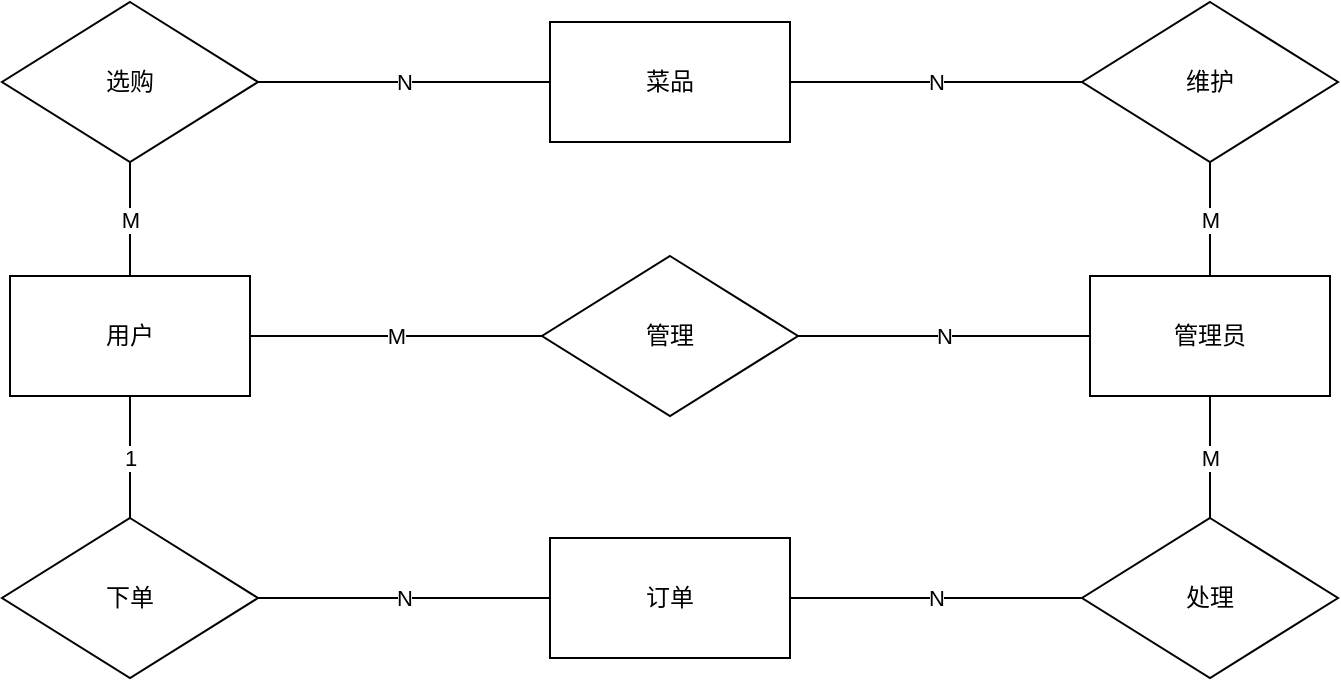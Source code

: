 <mxfile version="21.3.2" type="github">
  <diagram name="第 1 页" id="Jqcyr3Mh_9-g8RaHAsbG">
    <mxGraphModel dx="1027" dy="479" grid="0" gridSize="10" guides="1" tooltips="1" connect="1" arrows="1" fold="1" page="1" pageScale="1" pageWidth="827" pageHeight="1169" math="0" shadow="0">
      <root>
        <mxCell id="0" />
        <mxCell id="1" parent="0" />
        <mxCell id="4-gMspldlcqu50_yDS6m-1" value="用户" style="rounded=0;whiteSpace=wrap;html=1;" vertex="1" parent="1">
          <mxGeometry x="42" y="199" width="120" height="60" as="geometry" />
        </mxCell>
        <mxCell id="4-gMspldlcqu50_yDS6m-2" value="订单" style="rounded=0;whiteSpace=wrap;html=1;" vertex="1" parent="1">
          <mxGeometry x="312" y="330" width="120" height="60" as="geometry" />
        </mxCell>
        <mxCell id="4-gMspldlcqu50_yDS6m-3" value="菜品" style="rounded=0;whiteSpace=wrap;html=1;" vertex="1" parent="1">
          <mxGeometry x="312" y="72" width="120" height="60" as="geometry" />
        </mxCell>
        <mxCell id="4-gMspldlcqu50_yDS6m-4" value="管理员" style="rounded=0;whiteSpace=wrap;html=1;" vertex="1" parent="1">
          <mxGeometry x="582" y="199" width="120" height="60" as="geometry" />
        </mxCell>
        <mxCell id="4-gMspldlcqu50_yDS6m-5" value="选购" style="rhombus;whiteSpace=wrap;html=1;" vertex="1" parent="1">
          <mxGeometry x="38" y="62" width="128" height="80" as="geometry" />
        </mxCell>
        <mxCell id="4-gMspldlcqu50_yDS6m-6" value="处理" style="rhombus;whiteSpace=wrap;html=1;" vertex="1" parent="1">
          <mxGeometry x="578" y="320" width="128" height="80" as="geometry" />
        </mxCell>
        <mxCell id="4-gMspldlcqu50_yDS6m-7" value="维护" style="rhombus;whiteSpace=wrap;html=1;" vertex="1" parent="1">
          <mxGeometry x="578" y="62" width="128" height="80" as="geometry" />
        </mxCell>
        <mxCell id="4-gMspldlcqu50_yDS6m-8" value="下单" style="rhombus;whiteSpace=wrap;html=1;" vertex="1" parent="1">
          <mxGeometry x="38" y="320" width="128" height="80" as="geometry" />
        </mxCell>
        <mxCell id="4-gMspldlcqu50_yDS6m-9" value="管理" style="rhombus;whiteSpace=wrap;html=1;" vertex="1" parent="1">
          <mxGeometry x="308" y="189" width="128" height="80" as="geometry" />
        </mxCell>
        <mxCell id="4-gMspldlcqu50_yDS6m-10" value="N" style="endArrow=none;html=1;rounded=0;exitX=1;exitY=0.5;exitDx=0;exitDy=0;entryX=0;entryY=0.5;entryDx=0;entryDy=0;" edge="1" parent="1" source="4-gMspldlcqu50_yDS6m-8" target="4-gMspldlcqu50_yDS6m-2">
          <mxGeometry width="50" height="50" relative="1" as="geometry">
            <mxPoint x="210" y="284" as="sourcePoint" />
            <mxPoint x="260" y="234" as="targetPoint" />
          </mxGeometry>
        </mxCell>
        <mxCell id="4-gMspldlcqu50_yDS6m-11" value="1" style="endArrow=none;html=1;rounded=0;exitX=0.5;exitY=0;exitDx=0;exitDy=0;entryX=0.5;entryY=1;entryDx=0;entryDy=0;" edge="1" parent="1" source="4-gMspldlcqu50_yDS6m-8" target="4-gMspldlcqu50_yDS6m-1">
          <mxGeometry width="50" height="50" relative="1" as="geometry">
            <mxPoint x="176" y="370" as="sourcePoint" />
            <mxPoint x="322" y="370" as="targetPoint" />
          </mxGeometry>
        </mxCell>
        <mxCell id="4-gMspldlcqu50_yDS6m-12" value="M" style="endArrow=none;html=1;rounded=0;exitX=0.5;exitY=0;exitDx=0;exitDy=0;" edge="1" parent="1" source="4-gMspldlcqu50_yDS6m-1" target="4-gMspldlcqu50_yDS6m-5">
          <mxGeometry width="50" height="50" relative="1" as="geometry">
            <mxPoint x="186" y="380" as="sourcePoint" />
            <mxPoint x="332" y="380" as="targetPoint" />
          </mxGeometry>
        </mxCell>
        <mxCell id="4-gMspldlcqu50_yDS6m-13" value="N" style="endArrow=none;html=1;rounded=0;exitX=1;exitY=0.5;exitDx=0;exitDy=0;entryX=0;entryY=0.5;entryDx=0;entryDy=0;" edge="1" parent="1" source="4-gMspldlcqu50_yDS6m-5" target="4-gMspldlcqu50_yDS6m-3">
          <mxGeometry width="50" height="50" relative="1" as="geometry">
            <mxPoint x="196" y="390" as="sourcePoint" />
            <mxPoint x="342" y="390" as="targetPoint" />
          </mxGeometry>
        </mxCell>
        <mxCell id="4-gMspldlcqu50_yDS6m-14" value="N" style="endArrow=none;html=1;rounded=0;exitX=0;exitY=0.5;exitDx=0;exitDy=0;entryX=1;entryY=0.5;entryDx=0;entryDy=0;" edge="1" parent="1" source="4-gMspldlcqu50_yDS6m-7" target="4-gMspldlcqu50_yDS6m-3">
          <mxGeometry width="50" height="50" relative="1" as="geometry">
            <mxPoint x="206" y="400" as="sourcePoint" />
            <mxPoint x="352" y="400" as="targetPoint" />
          </mxGeometry>
        </mxCell>
        <mxCell id="4-gMspldlcqu50_yDS6m-15" value="N" style="endArrow=none;html=1;rounded=0;entryX=1;entryY=0.5;entryDx=0;entryDy=0;exitX=0;exitY=0.5;exitDx=0;exitDy=0;" edge="1" parent="1" source="4-gMspldlcqu50_yDS6m-6" target="4-gMspldlcqu50_yDS6m-2">
          <mxGeometry width="50" height="50" relative="1" as="geometry">
            <mxPoint x="216" y="410" as="sourcePoint" />
            <mxPoint x="362" y="410" as="targetPoint" />
          </mxGeometry>
        </mxCell>
        <mxCell id="4-gMspldlcqu50_yDS6m-16" value="M" style="endArrow=none;html=1;rounded=0;entryX=0.5;entryY=0;entryDx=0;entryDy=0;exitX=0.5;exitY=1;exitDx=0;exitDy=0;" edge="1" parent="1" source="4-gMspldlcqu50_yDS6m-4" target="4-gMspldlcqu50_yDS6m-6">
          <mxGeometry width="50" height="50" relative="1" as="geometry">
            <mxPoint x="650" y="261" as="sourcePoint" />
            <mxPoint x="372" y="420" as="targetPoint" />
          </mxGeometry>
        </mxCell>
        <mxCell id="4-gMspldlcqu50_yDS6m-17" value="M" style="endArrow=none;html=1;rounded=0;exitX=0.5;exitY=0;exitDx=0;exitDy=0;entryX=0.5;entryY=1;entryDx=0;entryDy=0;" edge="1" parent="1" source="4-gMspldlcqu50_yDS6m-4" target="4-gMspldlcqu50_yDS6m-7">
          <mxGeometry width="50" height="50" relative="1" as="geometry">
            <mxPoint x="236" y="430" as="sourcePoint" />
            <mxPoint x="382" y="430" as="targetPoint" />
          </mxGeometry>
        </mxCell>
        <mxCell id="4-gMspldlcqu50_yDS6m-18" value="M" style="endArrow=none;html=1;rounded=0;exitX=1;exitY=0.5;exitDx=0;exitDy=0;entryX=0;entryY=0.5;entryDx=0;entryDy=0;" edge="1" parent="1" source="4-gMspldlcqu50_yDS6m-1" target="4-gMspldlcqu50_yDS6m-9">
          <mxGeometry width="50" height="50" relative="1" as="geometry">
            <mxPoint x="246" y="440" as="sourcePoint" />
            <mxPoint x="392" y="440" as="targetPoint" />
          </mxGeometry>
        </mxCell>
        <mxCell id="4-gMspldlcqu50_yDS6m-19" value="N" style="endArrow=none;html=1;rounded=0;exitX=1;exitY=0.5;exitDx=0;exitDy=0;entryX=0;entryY=0.5;entryDx=0;entryDy=0;" edge="1" parent="1" source="4-gMspldlcqu50_yDS6m-9" target="4-gMspldlcqu50_yDS6m-4">
          <mxGeometry width="50" height="50" relative="1" as="geometry">
            <mxPoint x="256" y="450" as="sourcePoint" />
            <mxPoint x="402" y="450" as="targetPoint" />
          </mxGeometry>
        </mxCell>
      </root>
    </mxGraphModel>
  </diagram>
</mxfile>
